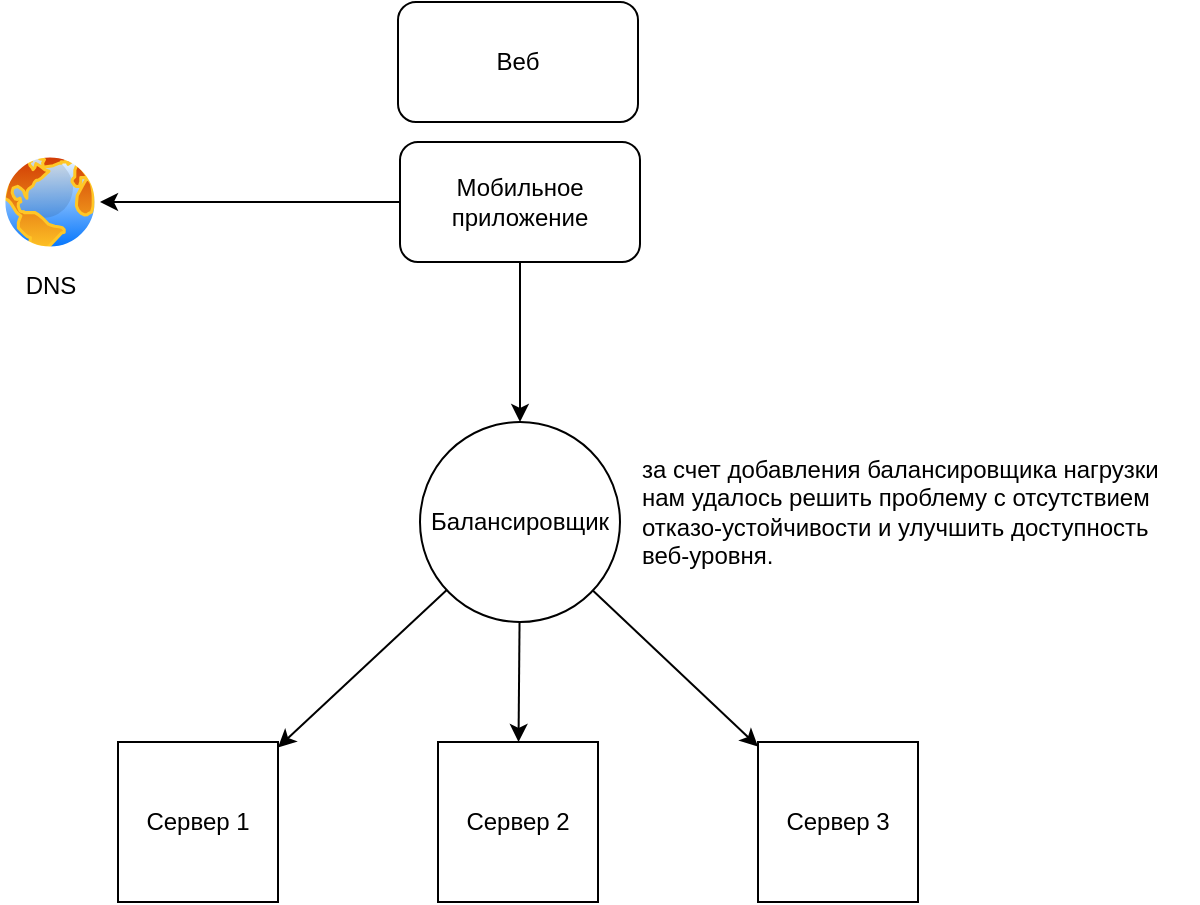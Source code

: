 <mxfile version="24.7.1" type="github">
  <diagram name="Страница — 1" id="w-XadC4w1YWJLaA7918E">
    <mxGraphModel dx="1306" dy="1883" grid="1" gridSize="10" guides="1" tooltips="1" connect="1" arrows="1" fold="1" page="1" pageScale="1" pageWidth="827" pageHeight="1169" math="0" shadow="0">
      <root>
        <mxCell id="0" />
        <mxCell id="1" parent="0" />
        <mxCell id="VS8hZ2luYvlLE1ftjhRM-3" value="DNS" style="image;aspect=fixed;perimeter=ellipsePerimeter;html=1;align=center;shadow=0;dashed=0;spacingTop=3;image=img/lib/active_directory/internet_globe.svg;" vertex="1" parent="1">
          <mxGeometry x="130" y="65" width="50" height="50" as="geometry" />
        </mxCell>
        <mxCell id="VS8hZ2luYvlLE1ftjhRM-5" value="" style="endArrow=classic;html=1;rounded=0;" edge="1" parent="1" source="VS8hZ2luYvlLE1ftjhRM-8" target="VS8hZ2luYvlLE1ftjhRM-3">
          <mxGeometry width="50" height="50" relative="1" as="geometry">
            <mxPoint x="360" y="90" as="sourcePoint" />
            <mxPoint x="300" y="150" as="targetPoint" />
          </mxGeometry>
        </mxCell>
        <mxCell id="VS8hZ2luYvlLE1ftjhRM-6" value="Балансировщик" style="ellipse;whiteSpace=wrap;html=1;aspect=fixed;" vertex="1" parent="1">
          <mxGeometry x="340" y="200" width="100" height="100" as="geometry" />
        </mxCell>
        <mxCell id="VS8hZ2luYvlLE1ftjhRM-7" value="" style="endArrow=classic;html=1;rounded=0;" edge="1" parent="1" source="VS8hZ2luYvlLE1ftjhRM-8" target="VS8hZ2luYvlLE1ftjhRM-6">
          <mxGeometry width="50" height="50" relative="1" as="geometry">
            <mxPoint x="397" y="150" as="sourcePoint" />
            <mxPoint x="370" y="160" as="targetPoint" />
          </mxGeometry>
        </mxCell>
        <mxCell id="VS8hZ2luYvlLE1ftjhRM-8" value="Мобильное приложение" style="rounded=1;whiteSpace=wrap;html=1;" vertex="1" parent="1">
          <mxGeometry x="330" y="60" width="120" height="60" as="geometry" />
        </mxCell>
        <mxCell id="VS8hZ2luYvlLE1ftjhRM-10" value="Сервер 1" style="whiteSpace=wrap;html=1;aspect=fixed;" vertex="1" parent="1">
          <mxGeometry x="189" y="360" width="80" height="80" as="geometry" />
        </mxCell>
        <mxCell id="VS8hZ2luYvlLE1ftjhRM-11" value="Веб" style="rounded=1;whiteSpace=wrap;html=1;" vertex="1" parent="1">
          <mxGeometry x="329" y="-10" width="120" height="60" as="geometry" />
        </mxCell>
        <mxCell id="VS8hZ2luYvlLE1ftjhRM-12" value="Сервер 2" style="whiteSpace=wrap;html=1;aspect=fixed;" vertex="1" parent="1">
          <mxGeometry x="349" y="360" width="80" height="80" as="geometry" />
        </mxCell>
        <mxCell id="VS8hZ2luYvlLE1ftjhRM-13" value="Сервер 3" style="whiteSpace=wrap;html=1;aspect=fixed;" vertex="1" parent="1">
          <mxGeometry x="509" y="360" width="80" height="80" as="geometry" />
        </mxCell>
        <mxCell id="VS8hZ2luYvlLE1ftjhRM-14" value="за счет добавления балансировщика нагрузки нам удалось решить проблему с отсутствием отказо-устойчивости и улучшить доступность веб-уровня." style="text;html=1;align=left;verticalAlign=middle;whiteSpace=wrap;rounded=0;" vertex="1" parent="1">
          <mxGeometry x="449" y="230" width="280" height="30" as="geometry" />
        </mxCell>
        <mxCell id="VS8hZ2luYvlLE1ftjhRM-15" value="" style="endArrow=classic;html=1;rounded=0;" edge="1" parent="1" source="VS8hZ2luYvlLE1ftjhRM-6" target="VS8hZ2luYvlLE1ftjhRM-10">
          <mxGeometry width="50" height="50" relative="1" as="geometry">
            <mxPoint x="50" y="250" as="sourcePoint" />
            <mxPoint x="100" y="200" as="targetPoint" />
          </mxGeometry>
        </mxCell>
        <mxCell id="VS8hZ2luYvlLE1ftjhRM-16" value="" style="endArrow=classic;html=1;rounded=0;" edge="1" parent="1" source="VS8hZ2luYvlLE1ftjhRM-6" target="VS8hZ2luYvlLE1ftjhRM-12">
          <mxGeometry width="50" height="50" relative="1" as="geometry">
            <mxPoint x="300" y="600" as="sourcePoint" />
            <mxPoint x="350" y="550" as="targetPoint" />
          </mxGeometry>
        </mxCell>
        <mxCell id="VS8hZ2luYvlLE1ftjhRM-17" value="" style="endArrow=classic;html=1;rounded=0;" edge="1" parent="1" source="VS8hZ2luYvlLE1ftjhRM-6" target="VS8hZ2luYvlLE1ftjhRM-13">
          <mxGeometry width="50" height="50" relative="1" as="geometry">
            <mxPoint x="470" y="570" as="sourcePoint" />
            <mxPoint x="520" y="520" as="targetPoint" />
          </mxGeometry>
        </mxCell>
      </root>
    </mxGraphModel>
  </diagram>
</mxfile>

